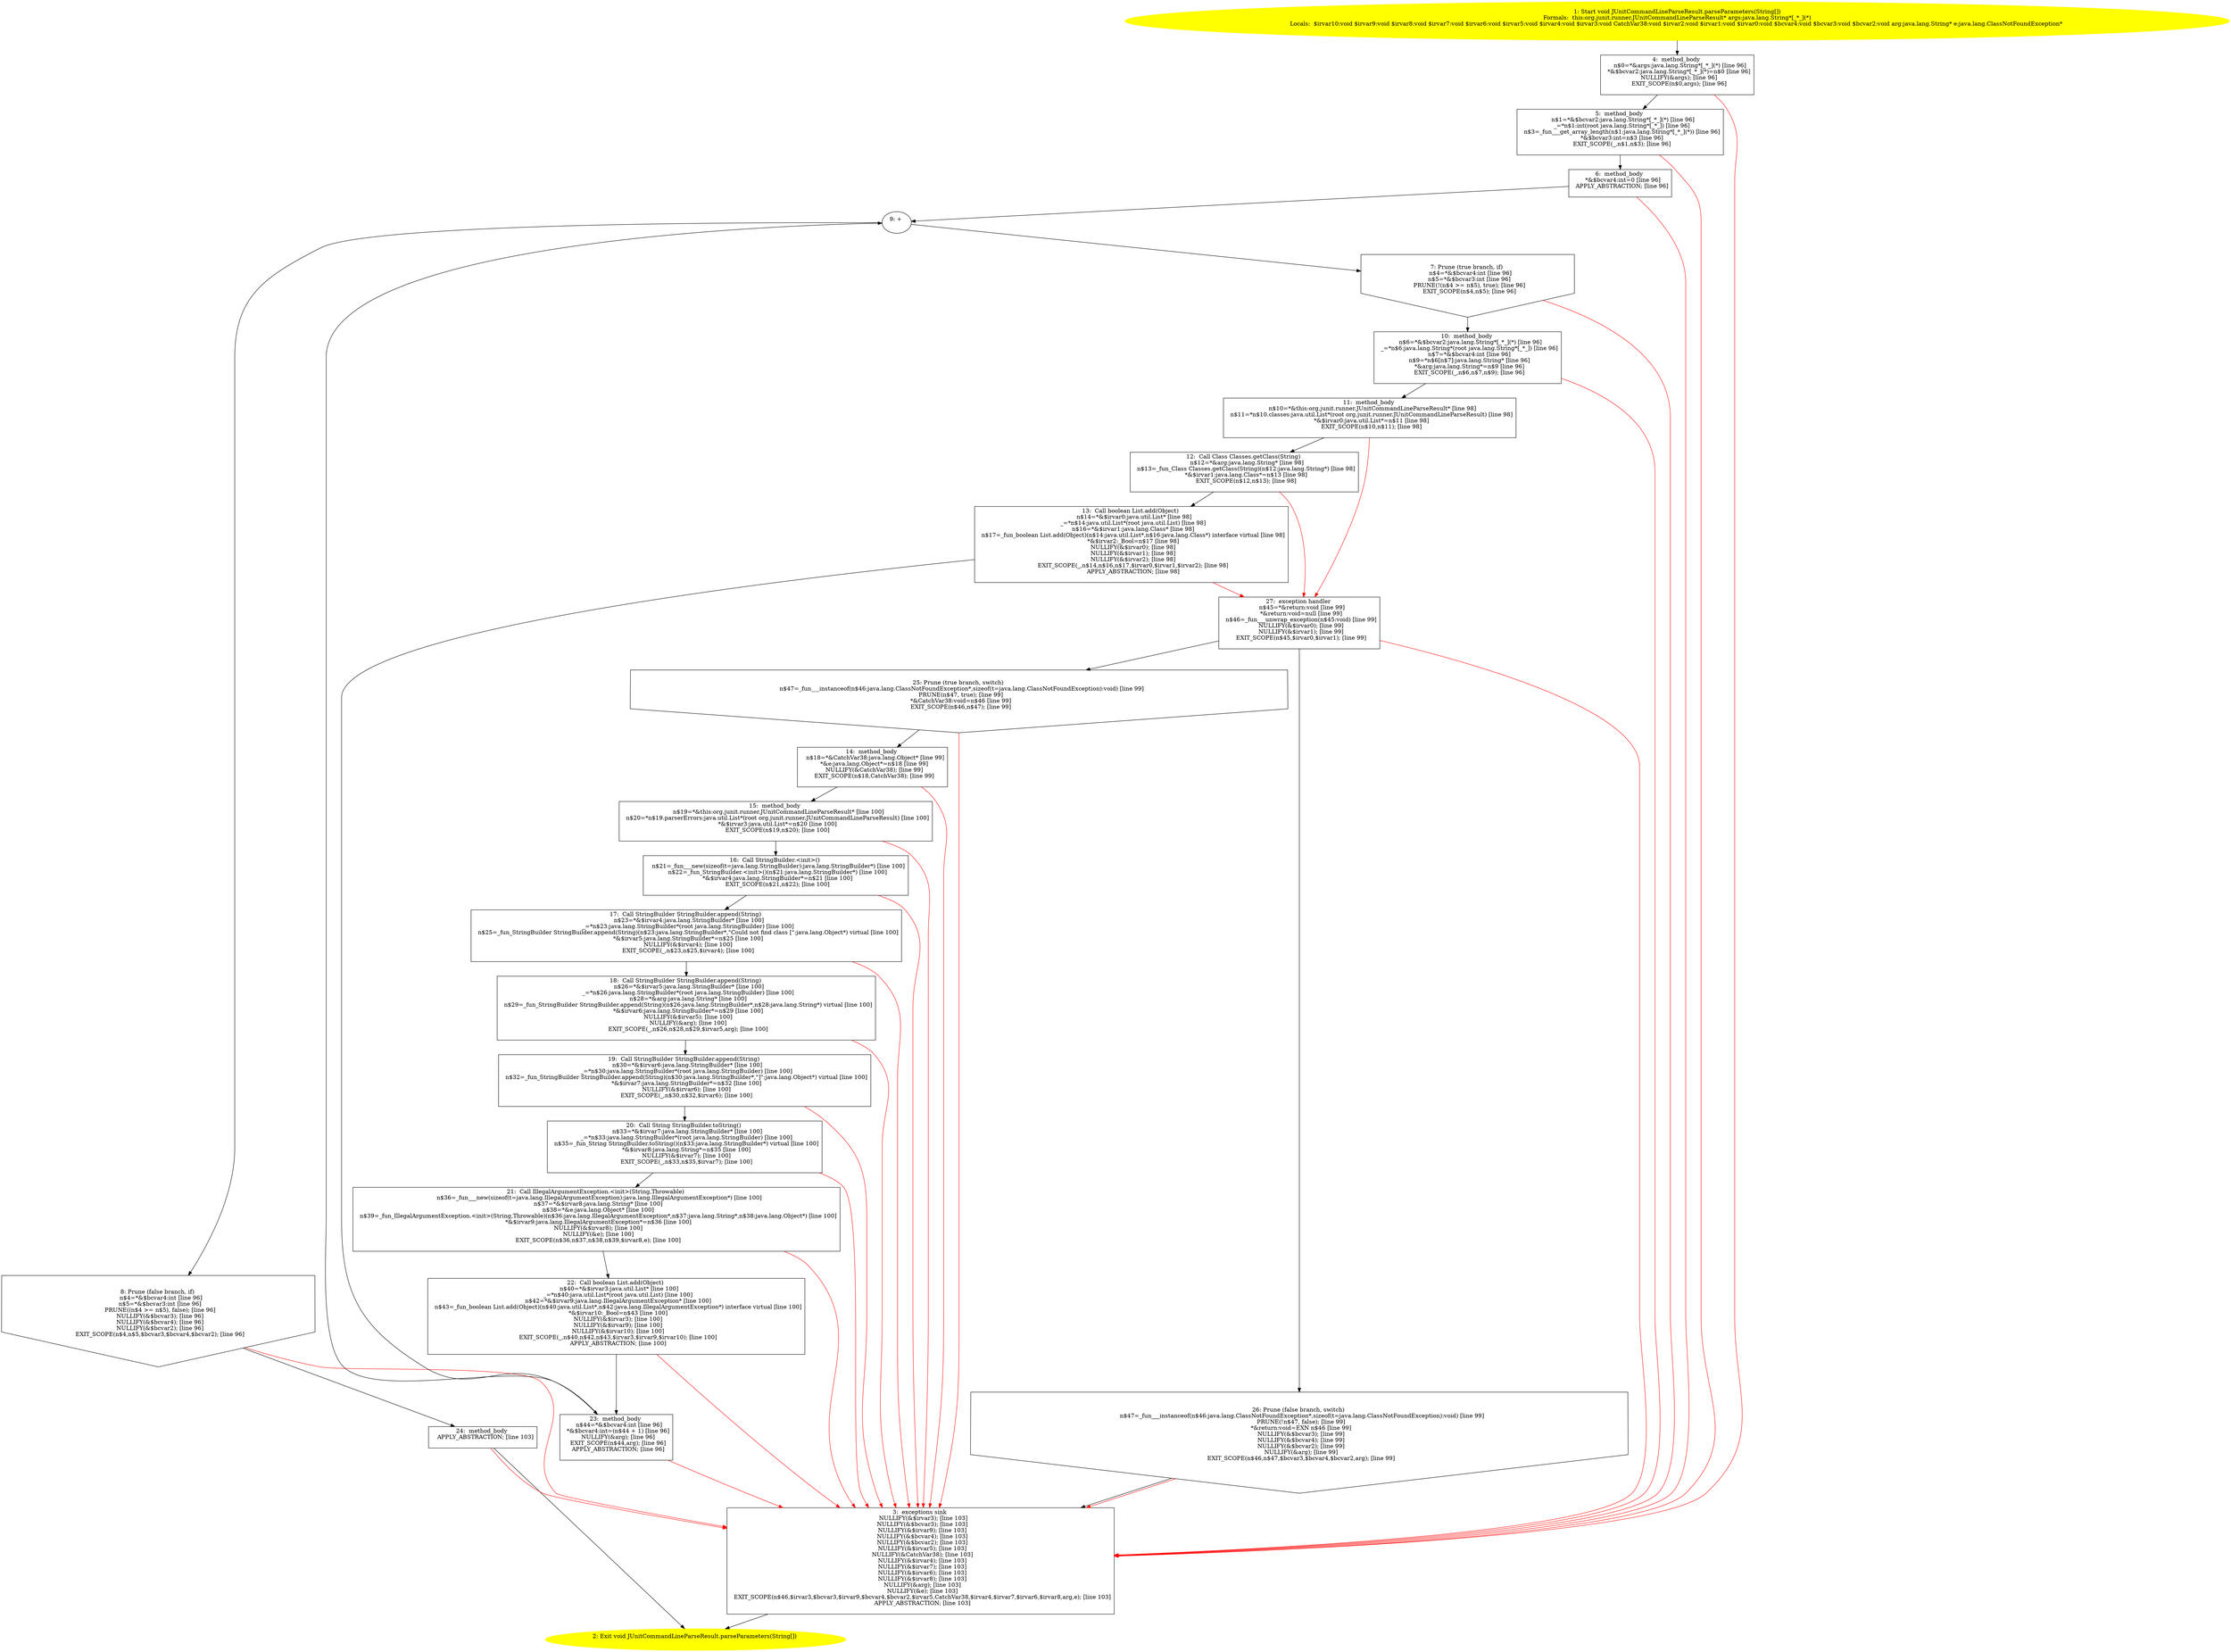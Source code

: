 /* @generated */
digraph cfg {
"org.junit.runner.JUnitCommandLineParseResult.parseParameters(java.lang.String[]):void.511fab224f2a4f23a01f66119411200b_1" [label="1: Start void JUnitCommandLineParseResult.parseParameters(String[])\nFormals:  this:org.junit.runner.JUnitCommandLineParseResult* args:java.lang.String*[_*_](*)\nLocals:  $irvar10:void $irvar9:void $irvar8:void $irvar7:void $irvar6:void $irvar5:void $irvar4:void $irvar3:void CatchVar38:void $irvar2:void $irvar1:void $irvar0:void $bcvar4:void $bcvar3:void $bcvar2:void arg:java.lang.String* e:java.lang.ClassNotFoundException* \n  " color=yellow style=filled]
	

	 "org.junit.runner.JUnitCommandLineParseResult.parseParameters(java.lang.String[]):void.511fab224f2a4f23a01f66119411200b_1" -> "org.junit.runner.JUnitCommandLineParseResult.parseParameters(java.lang.String[]):void.511fab224f2a4f23a01f66119411200b_4" ;
"org.junit.runner.JUnitCommandLineParseResult.parseParameters(java.lang.String[]):void.511fab224f2a4f23a01f66119411200b_2" [label="2: Exit void JUnitCommandLineParseResult.parseParameters(String[]) \n  " color=yellow style=filled]
	

"org.junit.runner.JUnitCommandLineParseResult.parseParameters(java.lang.String[]):void.511fab224f2a4f23a01f66119411200b_3" [label="3:  exceptions sink \n   NULLIFY(&$irvar3); [line 103]\n  NULLIFY(&$bcvar3); [line 103]\n  NULLIFY(&$irvar9); [line 103]\n  NULLIFY(&$bcvar4); [line 103]\n  NULLIFY(&$bcvar2); [line 103]\n  NULLIFY(&$irvar5); [line 103]\n  NULLIFY(&CatchVar38); [line 103]\n  NULLIFY(&$irvar4); [line 103]\n  NULLIFY(&$irvar7); [line 103]\n  NULLIFY(&$irvar6); [line 103]\n  NULLIFY(&$irvar8); [line 103]\n  NULLIFY(&arg); [line 103]\n  NULLIFY(&e); [line 103]\n  EXIT_SCOPE(n$46,$irvar3,$bcvar3,$irvar9,$bcvar4,$bcvar2,$irvar5,CatchVar38,$irvar4,$irvar7,$irvar6,$irvar8,arg,e); [line 103]\n  APPLY_ABSTRACTION; [line 103]\n " shape="box"]
	

	 "org.junit.runner.JUnitCommandLineParseResult.parseParameters(java.lang.String[]):void.511fab224f2a4f23a01f66119411200b_3" -> "org.junit.runner.JUnitCommandLineParseResult.parseParameters(java.lang.String[]):void.511fab224f2a4f23a01f66119411200b_2" ;
"org.junit.runner.JUnitCommandLineParseResult.parseParameters(java.lang.String[]):void.511fab224f2a4f23a01f66119411200b_4" [label="4:  method_body \n   n$0=*&args:java.lang.String*[_*_](*) [line 96]\n  *&$bcvar2:java.lang.String*[_*_](*)=n$0 [line 96]\n  NULLIFY(&args); [line 96]\n  EXIT_SCOPE(n$0,args); [line 96]\n " shape="box"]
	

	 "org.junit.runner.JUnitCommandLineParseResult.parseParameters(java.lang.String[]):void.511fab224f2a4f23a01f66119411200b_4" -> "org.junit.runner.JUnitCommandLineParseResult.parseParameters(java.lang.String[]):void.511fab224f2a4f23a01f66119411200b_5" ;
	 "org.junit.runner.JUnitCommandLineParseResult.parseParameters(java.lang.String[]):void.511fab224f2a4f23a01f66119411200b_4" -> "org.junit.runner.JUnitCommandLineParseResult.parseParameters(java.lang.String[]):void.511fab224f2a4f23a01f66119411200b_3" [color="red" ];
"org.junit.runner.JUnitCommandLineParseResult.parseParameters(java.lang.String[]):void.511fab224f2a4f23a01f66119411200b_5" [label="5:  method_body \n   n$1=*&$bcvar2:java.lang.String*[_*_](*) [line 96]\n  _=*n$1:int(root java.lang.String*[_*_]) [line 96]\n  n$3=_fun___get_array_length(n$1:java.lang.String*[_*_](*)) [line 96]\n  *&$bcvar3:int=n$3 [line 96]\n  EXIT_SCOPE(_,n$1,n$3); [line 96]\n " shape="box"]
	

	 "org.junit.runner.JUnitCommandLineParseResult.parseParameters(java.lang.String[]):void.511fab224f2a4f23a01f66119411200b_5" -> "org.junit.runner.JUnitCommandLineParseResult.parseParameters(java.lang.String[]):void.511fab224f2a4f23a01f66119411200b_6" ;
	 "org.junit.runner.JUnitCommandLineParseResult.parseParameters(java.lang.String[]):void.511fab224f2a4f23a01f66119411200b_5" -> "org.junit.runner.JUnitCommandLineParseResult.parseParameters(java.lang.String[]):void.511fab224f2a4f23a01f66119411200b_3" [color="red" ];
"org.junit.runner.JUnitCommandLineParseResult.parseParameters(java.lang.String[]):void.511fab224f2a4f23a01f66119411200b_6" [label="6:  method_body \n   *&$bcvar4:int=0 [line 96]\n  APPLY_ABSTRACTION; [line 96]\n " shape="box"]
	

	 "org.junit.runner.JUnitCommandLineParseResult.parseParameters(java.lang.String[]):void.511fab224f2a4f23a01f66119411200b_6" -> "org.junit.runner.JUnitCommandLineParseResult.parseParameters(java.lang.String[]):void.511fab224f2a4f23a01f66119411200b_9" ;
	 "org.junit.runner.JUnitCommandLineParseResult.parseParameters(java.lang.String[]):void.511fab224f2a4f23a01f66119411200b_6" -> "org.junit.runner.JUnitCommandLineParseResult.parseParameters(java.lang.String[]):void.511fab224f2a4f23a01f66119411200b_3" [color="red" ];
"org.junit.runner.JUnitCommandLineParseResult.parseParameters(java.lang.String[]):void.511fab224f2a4f23a01f66119411200b_7" [label="7: Prune (true branch, if) \n   n$4=*&$bcvar4:int [line 96]\n  n$5=*&$bcvar3:int [line 96]\n  PRUNE(!(n$4 >= n$5), true); [line 96]\n  EXIT_SCOPE(n$4,n$5); [line 96]\n " shape="invhouse"]
	

	 "org.junit.runner.JUnitCommandLineParseResult.parseParameters(java.lang.String[]):void.511fab224f2a4f23a01f66119411200b_7" -> "org.junit.runner.JUnitCommandLineParseResult.parseParameters(java.lang.String[]):void.511fab224f2a4f23a01f66119411200b_10" ;
	 "org.junit.runner.JUnitCommandLineParseResult.parseParameters(java.lang.String[]):void.511fab224f2a4f23a01f66119411200b_7" -> "org.junit.runner.JUnitCommandLineParseResult.parseParameters(java.lang.String[]):void.511fab224f2a4f23a01f66119411200b_3" [color="red" ];
"org.junit.runner.JUnitCommandLineParseResult.parseParameters(java.lang.String[]):void.511fab224f2a4f23a01f66119411200b_8" [label="8: Prune (false branch, if) \n   n$4=*&$bcvar4:int [line 96]\n  n$5=*&$bcvar3:int [line 96]\n  PRUNE((n$4 >= n$5), false); [line 96]\n  NULLIFY(&$bcvar3); [line 96]\n  NULLIFY(&$bcvar4); [line 96]\n  NULLIFY(&$bcvar2); [line 96]\n  EXIT_SCOPE(n$4,n$5,$bcvar3,$bcvar4,$bcvar2); [line 96]\n " shape="invhouse"]
	

	 "org.junit.runner.JUnitCommandLineParseResult.parseParameters(java.lang.String[]):void.511fab224f2a4f23a01f66119411200b_8" -> "org.junit.runner.JUnitCommandLineParseResult.parseParameters(java.lang.String[]):void.511fab224f2a4f23a01f66119411200b_24" ;
	 "org.junit.runner.JUnitCommandLineParseResult.parseParameters(java.lang.String[]):void.511fab224f2a4f23a01f66119411200b_8" -> "org.junit.runner.JUnitCommandLineParseResult.parseParameters(java.lang.String[]):void.511fab224f2a4f23a01f66119411200b_3" [color="red" ];
"org.junit.runner.JUnitCommandLineParseResult.parseParameters(java.lang.String[]):void.511fab224f2a4f23a01f66119411200b_9" [label="9: + \n  " ]
	

	 "org.junit.runner.JUnitCommandLineParseResult.parseParameters(java.lang.String[]):void.511fab224f2a4f23a01f66119411200b_9" -> "org.junit.runner.JUnitCommandLineParseResult.parseParameters(java.lang.String[]):void.511fab224f2a4f23a01f66119411200b_7" ;
	 "org.junit.runner.JUnitCommandLineParseResult.parseParameters(java.lang.String[]):void.511fab224f2a4f23a01f66119411200b_9" -> "org.junit.runner.JUnitCommandLineParseResult.parseParameters(java.lang.String[]):void.511fab224f2a4f23a01f66119411200b_8" ;
"org.junit.runner.JUnitCommandLineParseResult.parseParameters(java.lang.String[]):void.511fab224f2a4f23a01f66119411200b_10" [label="10:  method_body \n   n$6=*&$bcvar2:java.lang.String*[_*_](*) [line 96]\n  _=*n$6:java.lang.String*(root java.lang.String*[_*_]) [line 96]\n  n$7=*&$bcvar4:int [line 96]\n  n$9=*n$6[n$7]:java.lang.String* [line 96]\n  *&arg:java.lang.String*=n$9 [line 96]\n  EXIT_SCOPE(_,n$6,n$7,n$9); [line 96]\n " shape="box"]
	

	 "org.junit.runner.JUnitCommandLineParseResult.parseParameters(java.lang.String[]):void.511fab224f2a4f23a01f66119411200b_10" -> "org.junit.runner.JUnitCommandLineParseResult.parseParameters(java.lang.String[]):void.511fab224f2a4f23a01f66119411200b_11" ;
	 "org.junit.runner.JUnitCommandLineParseResult.parseParameters(java.lang.String[]):void.511fab224f2a4f23a01f66119411200b_10" -> "org.junit.runner.JUnitCommandLineParseResult.parseParameters(java.lang.String[]):void.511fab224f2a4f23a01f66119411200b_3" [color="red" ];
"org.junit.runner.JUnitCommandLineParseResult.parseParameters(java.lang.String[]):void.511fab224f2a4f23a01f66119411200b_11" [label="11:  method_body \n   n$10=*&this:org.junit.runner.JUnitCommandLineParseResult* [line 98]\n  n$11=*n$10.classes:java.util.List*(root org.junit.runner.JUnitCommandLineParseResult) [line 98]\n  *&$irvar0:java.util.List*=n$11 [line 98]\n  EXIT_SCOPE(n$10,n$11); [line 98]\n " shape="box"]
	

	 "org.junit.runner.JUnitCommandLineParseResult.parseParameters(java.lang.String[]):void.511fab224f2a4f23a01f66119411200b_11" -> "org.junit.runner.JUnitCommandLineParseResult.parseParameters(java.lang.String[]):void.511fab224f2a4f23a01f66119411200b_12" ;
	 "org.junit.runner.JUnitCommandLineParseResult.parseParameters(java.lang.String[]):void.511fab224f2a4f23a01f66119411200b_11" -> "org.junit.runner.JUnitCommandLineParseResult.parseParameters(java.lang.String[]):void.511fab224f2a4f23a01f66119411200b_27" [color="red" ];
"org.junit.runner.JUnitCommandLineParseResult.parseParameters(java.lang.String[]):void.511fab224f2a4f23a01f66119411200b_12" [label="12:  Call Class Classes.getClass(String) \n   n$12=*&arg:java.lang.String* [line 98]\n  n$13=_fun_Class Classes.getClass(String)(n$12:java.lang.String*) [line 98]\n  *&$irvar1:java.lang.Class*=n$13 [line 98]\n  EXIT_SCOPE(n$12,n$13); [line 98]\n " shape="box"]
	

	 "org.junit.runner.JUnitCommandLineParseResult.parseParameters(java.lang.String[]):void.511fab224f2a4f23a01f66119411200b_12" -> "org.junit.runner.JUnitCommandLineParseResult.parseParameters(java.lang.String[]):void.511fab224f2a4f23a01f66119411200b_13" ;
	 "org.junit.runner.JUnitCommandLineParseResult.parseParameters(java.lang.String[]):void.511fab224f2a4f23a01f66119411200b_12" -> "org.junit.runner.JUnitCommandLineParseResult.parseParameters(java.lang.String[]):void.511fab224f2a4f23a01f66119411200b_27" [color="red" ];
"org.junit.runner.JUnitCommandLineParseResult.parseParameters(java.lang.String[]):void.511fab224f2a4f23a01f66119411200b_13" [label="13:  Call boolean List.add(Object) \n   n$14=*&$irvar0:java.util.List* [line 98]\n  _=*n$14:java.util.List*(root java.util.List) [line 98]\n  n$16=*&$irvar1:java.lang.Class* [line 98]\n  n$17=_fun_boolean List.add(Object)(n$14:java.util.List*,n$16:java.lang.Class*) interface virtual [line 98]\n  *&$irvar2:_Bool=n$17 [line 98]\n  NULLIFY(&$irvar0); [line 98]\n  NULLIFY(&$irvar1); [line 98]\n  NULLIFY(&$irvar2); [line 98]\n  EXIT_SCOPE(_,n$14,n$16,n$17,$irvar0,$irvar1,$irvar2); [line 98]\n  APPLY_ABSTRACTION; [line 98]\n " shape="box"]
	

	 "org.junit.runner.JUnitCommandLineParseResult.parseParameters(java.lang.String[]):void.511fab224f2a4f23a01f66119411200b_13" -> "org.junit.runner.JUnitCommandLineParseResult.parseParameters(java.lang.String[]):void.511fab224f2a4f23a01f66119411200b_23" ;
	 "org.junit.runner.JUnitCommandLineParseResult.parseParameters(java.lang.String[]):void.511fab224f2a4f23a01f66119411200b_13" -> "org.junit.runner.JUnitCommandLineParseResult.parseParameters(java.lang.String[]):void.511fab224f2a4f23a01f66119411200b_27" [color="red" ];
"org.junit.runner.JUnitCommandLineParseResult.parseParameters(java.lang.String[]):void.511fab224f2a4f23a01f66119411200b_14" [label="14:  method_body \n   n$18=*&CatchVar38:java.lang.Object* [line 99]\n  *&e:java.lang.Object*=n$18 [line 99]\n  NULLIFY(&CatchVar38); [line 99]\n  EXIT_SCOPE(n$18,CatchVar38); [line 99]\n " shape="box"]
	

	 "org.junit.runner.JUnitCommandLineParseResult.parseParameters(java.lang.String[]):void.511fab224f2a4f23a01f66119411200b_14" -> "org.junit.runner.JUnitCommandLineParseResult.parseParameters(java.lang.String[]):void.511fab224f2a4f23a01f66119411200b_15" ;
	 "org.junit.runner.JUnitCommandLineParseResult.parseParameters(java.lang.String[]):void.511fab224f2a4f23a01f66119411200b_14" -> "org.junit.runner.JUnitCommandLineParseResult.parseParameters(java.lang.String[]):void.511fab224f2a4f23a01f66119411200b_3" [color="red" ];
"org.junit.runner.JUnitCommandLineParseResult.parseParameters(java.lang.String[]):void.511fab224f2a4f23a01f66119411200b_15" [label="15:  method_body \n   n$19=*&this:org.junit.runner.JUnitCommandLineParseResult* [line 100]\n  n$20=*n$19.parserErrors:java.util.List*(root org.junit.runner.JUnitCommandLineParseResult) [line 100]\n  *&$irvar3:java.util.List*=n$20 [line 100]\n  EXIT_SCOPE(n$19,n$20); [line 100]\n " shape="box"]
	

	 "org.junit.runner.JUnitCommandLineParseResult.parseParameters(java.lang.String[]):void.511fab224f2a4f23a01f66119411200b_15" -> "org.junit.runner.JUnitCommandLineParseResult.parseParameters(java.lang.String[]):void.511fab224f2a4f23a01f66119411200b_16" ;
	 "org.junit.runner.JUnitCommandLineParseResult.parseParameters(java.lang.String[]):void.511fab224f2a4f23a01f66119411200b_15" -> "org.junit.runner.JUnitCommandLineParseResult.parseParameters(java.lang.String[]):void.511fab224f2a4f23a01f66119411200b_3" [color="red" ];
"org.junit.runner.JUnitCommandLineParseResult.parseParameters(java.lang.String[]):void.511fab224f2a4f23a01f66119411200b_16" [label="16:  Call StringBuilder.<init>() \n   n$21=_fun___new(sizeof(t=java.lang.StringBuilder):java.lang.StringBuilder*) [line 100]\n  n$22=_fun_StringBuilder.<init>()(n$21:java.lang.StringBuilder*) [line 100]\n  *&$irvar4:java.lang.StringBuilder*=n$21 [line 100]\n  EXIT_SCOPE(n$21,n$22); [line 100]\n " shape="box"]
	

	 "org.junit.runner.JUnitCommandLineParseResult.parseParameters(java.lang.String[]):void.511fab224f2a4f23a01f66119411200b_16" -> "org.junit.runner.JUnitCommandLineParseResult.parseParameters(java.lang.String[]):void.511fab224f2a4f23a01f66119411200b_17" ;
	 "org.junit.runner.JUnitCommandLineParseResult.parseParameters(java.lang.String[]):void.511fab224f2a4f23a01f66119411200b_16" -> "org.junit.runner.JUnitCommandLineParseResult.parseParameters(java.lang.String[]):void.511fab224f2a4f23a01f66119411200b_3" [color="red" ];
"org.junit.runner.JUnitCommandLineParseResult.parseParameters(java.lang.String[]):void.511fab224f2a4f23a01f66119411200b_17" [label="17:  Call StringBuilder StringBuilder.append(String) \n   n$23=*&$irvar4:java.lang.StringBuilder* [line 100]\n  _=*n$23:java.lang.StringBuilder*(root java.lang.StringBuilder) [line 100]\n  n$25=_fun_StringBuilder StringBuilder.append(String)(n$23:java.lang.StringBuilder*,\"Could not find class [\":java.lang.Object*) virtual [line 100]\n  *&$irvar5:java.lang.StringBuilder*=n$25 [line 100]\n  NULLIFY(&$irvar4); [line 100]\n  EXIT_SCOPE(_,n$23,n$25,$irvar4); [line 100]\n " shape="box"]
	

	 "org.junit.runner.JUnitCommandLineParseResult.parseParameters(java.lang.String[]):void.511fab224f2a4f23a01f66119411200b_17" -> "org.junit.runner.JUnitCommandLineParseResult.parseParameters(java.lang.String[]):void.511fab224f2a4f23a01f66119411200b_18" ;
	 "org.junit.runner.JUnitCommandLineParseResult.parseParameters(java.lang.String[]):void.511fab224f2a4f23a01f66119411200b_17" -> "org.junit.runner.JUnitCommandLineParseResult.parseParameters(java.lang.String[]):void.511fab224f2a4f23a01f66119411200b_3" [color="red" ];
"org.junit.runner.JUnitCommandLineParseResult.parseParameters(java.lang.String[]):void.511fab224f2a4f23a01f66119411200b_18" [label="18:  Call StringBuilder StringBuilder.append(String) \n   n$26=*&$irvar5:java.lang.StringBuilder* [line 100]\n  _=*n$26:java.lang.StringBuilder*(root java.lang.StringBuilder) [line 100]\n  n$28=*&arg:java.lang.String* [line 100]\n  n$29=_fun_StringBuilder StringBuilder.append(String)(n$26:java.lang.StringBuilder*,n$28:java.lang.String*) virtual [line 100]\n  *&$irvar6:java.lang.StringBuilder*=n$29 [line 100]\n  NULLIFY(&$irvar5); [line 100]\n  NULLIFY(&arg); [line 100]\n  EXIT_SCOPE(_,n$26,n$28,n$29,$irvar5,arg); [line 100]\n " shape="box"]
	

	 "org.junit.runner.JUnitCommandLineParseResult.parseParameters(java.lang.String[]):void.511fab224f2a4f23a01f66119411200b_18" -> "org.junit.runner.JUnitCommandLineParseResult.parseParameters(java.lang.String[]):void.511fab224f2a4f23a01f66119411200b_19" ;
	 "org.junit.runner.JUnitCommandLineParseResult.parseParameters(java.lang.String[]):void.511fab224f2a4f23a01f66119411200b_18" -> "org.junit.runner.JUnitCommandLineParseResult.parseParameters(java.lang.String[]):void.511fab224f2a4f23a01f66119411200b_3" [color="red" ];
"org.junit.runner.JUnitCommandLineParseResult.parseParameters(java.lang.String[]):void.511fab224f2a4f23a01f66119411200b_19" [label="19:  Call StringBuilder StringBuilder.append(String) \n   n$30=*&$irvar6:java.lang.StringBuilder* [line 100]\n  _=*n$30:java.lang.StringBuilder*(root java.lang.StringBuilder) [line 100]\n  n$32=_fun_StringBuilder StringBuilder.append(String)(n$30:java.lang.StringBuilder*,\"]\":java.lang.Object*) virtual [line 100]\n  *&$irvar7:java.lang.StringBuilder*=n$32 [line 100]\n  NULLIFY(&$irvar6); [line 100]\n  EXIT_SCOPE(_,n$30,n$32,$irvar6); [line 100]\n " shape="box"]
	

	 "org.junit.runner.JUnitCommandLineParseResult.parseParameters(java.lang.String[]):void.511fab224f2a4f23a01f66119411200b_19" -> "org.junit.runner.JUnitCommandLineParseResult.parseParameters(java.lang.String[]):void.511fab224f2a4f23a01f66119411200b_20" ;
	 "org.junit.runner.JUnitCommandLineParseResult.parseParameters(java.lang.String[]):void.511fab224f2a4f23a01f66119411200b_19" -> "org.junit.runner.JUnitCommandLineParseResult.parseParameters(java.lang.String[]):void.511fab224f2a4f23a01f66119411200b_3" [color="red" ];
"org.junit.runner.JUnitCommandLineParseResult.parseParameters(java.lang.String[]):void.511fab224f2a4f23a01f66119411200b_20" [label="20:  Call String StringBuilder.toString() \n   n$33=*&$irvar7:java.lang.StringBuilder* [line 100]\n  _=*n$33:java.lang.StringBuilder*(root java.lang.StringBuilder) [line 100]\n  n$35=_fun_String StringBuilder.toString()(n$33:java.lang.StringBuilder*) virtual [line 100]\n  *&$irvar8:java.lang.String*=n$35 [line 100]\n  NULLIFY(&$irvar7); [line 100]\n  EXIT_SCOPE(_,n$33,n$35,$irvar7); [line 100]\n " shape="box"]
	

	 "org.junit.runner.JUnitCommandLineParseResult.parseParameters(java.lang.String[]):void.511fab224f2a4f23a01f66119411200b_20" -> "org.junit.runner.JUnitCommandLineParseResult.parseParameters(java.lang.String[]):void.511fab224f2a4f23a01f66119411200b_21" ;
	 "org.junit.runner.JUnitCommandLineParseResult.parseParameters(java.lang.String[]):void.511fab224f2a4f23a01f66119411200b_20" -> "org.junit.runner.JUnitCommandLineParseResult.parseParameters(java.lang.String[]):void.511fab224f2a4f23a01f66119411200b_3" [color="red" ];
"org.junit.runner.JUnitCommandLineParseResult.parseParameters(java.lang.String[]):void.511fab224f2a4f23a01f66119411200b_21" [label="21:  Call IllegalArgumentException.<init>(String,Throwable) \n   n$36=_fun___new(sizeof(t=java.lang.IllegalArgumentException):java.lang.IllegalArgumentException*) [line 100]\n  n$37=*&$irvar8:java.lang.String* [line 100]\n  n$38=*&e:java.lang.Object* [line 100]\n  n$39=_fun_IllegalArgumentException.<init>(String,Throwable)(n$36:java.lang.IllegalArgumentException*,n$37:java.lang.String*,n$38:java.lang.Object*) [line 100]\n  *&$irvar9:java.lang.IllegalArgumentException*=n$36 [line 100]\n  NULLIFY(&$irvar8); [line 100]\n  NULLIFY(&e); [line 100]\n  EXIT_SCOPE(n$36,n$37,n$38,n$39,$irvar8,e); [line 100]\n " shape="box"]
	

	 "org.junit.runner.JUnitCommandLineParseResult.parseParameters(java.lang.String[]):void.511fab224f2a4f23a01f66119411200b_21" -> "org.junit.runner.JUnitCommandLineParseResult.parseParameters(java.lang.String[]):void.511fab224f2a4f23a01f66119411200b_22" ;
	 "org.junit.runner.JUnitCommandLineParseResult.parseParameters(java.lang.String[]):void.511fab224f2a4f23a01f66119411200b_21" -> "org.junit.runner.JUnitCommandLineParseResult.parseParameters(java.lang.String[]):void.511fab224f2a4f23a01f66119411200b_3" [color="red" ];
"org.junit.runner.JUnitCommandLineParseResult.parseParameters(java.lang.String[]):void.511fab224f2a4f23a01f66119411200b_22" [label="22:  Call boolean List.add(Object) \n   n$40=*&$irvar3:java.util.List* [line 100]\n  _=*n$40:java.util.List*(root java.util.List) [line 100]\n  n$42=*&$irvar9:java.lang.IllegalArgumentException* [line 100]\n  n$43=_fun_boolean List.add(Object)(n$40:java.util.List*,n$42:java.lang.IllegalArgumentException*) interface virtual [line 100]\n  *&$irvar10:_Bool=n$43 [line 100]\n  NULLIFY(&$irvar3); [line 100]\n  NULLIFY(&$irvar9); [line 100]\n  NULLIFY(&$irvar10); [line 100]\n  EXIT_SCOPE(_,n$40,n$42,n$43,$irvar3,$irvar9,$irvar10); [line 100]\n  APPLY_ABSTRACTION; [line 100]\n " shape="box"]
	

	 "org.junit.runner.JUnitCommandLineParseResult.parseParameters(java.lang.String[]):void.511fab224f2a4f23a01f66119411200b_22" -> "org.junit.runner.JUnitCommandLineParseResult.parseParameters(java.lang.String[]):void.511fab224f2a4f23a01f66119411200b_23" ;
	 "org.junit.runner.JUnitCommandLineParseResult.parseParameters(java.lang.String[]):void.511fab224f2a4f23a01f66119411200b_22" -> "org.junit.runner.JUnitCommandLineParseResult.parseParameters(java.lang.String[]):void.511fab224f2a4f23a01f66119411200b_3" [color="red" ];
"org.junit.runner.JUnitCommandLineParseResult.parseParameters(java.lang.String[]):void.511fab224f2a4f23a01f66119411200b_23" [label="23:  method_body \n   n$44=*&$bcvar4:int [line 96]\n  *&$bcvar4:int=(n$44 + 1) [line 96]\n  NULLIFY(&arg); [line 96]\n  EXIT_SCOPE(n$44,arg); [line 96]\n  APPLY_ABSTRACTION; [line 96]\n " shape="box"]
	

	 "org.junit.runner.JUnitCommandLineParseResult.parseParameters(java.lang.String[]):void.511fab224f2a4f23a01f66119411200b_23" -> "org.junit.runner.JUnitCommandLineParseResult.parseParameters(java.lang.String[]):void.511fab224f2a4f23a01f66119411200b_9" ;
	 "org.junit.runner.JUnitCommandLineParseResult.parseParameters(java.lang.String[]):void.511fab224f2a4f23a01f66119411200b_23" -> "org.junit.runner.JUnitCommandLineParseResult.parseParameters(java.lang.String[]):void.511fab224f2a4f23a01f66119411200b_3" [color="red" ];
"org.junit.runner.JUnitCommandLineParseResult.parseParameters(java.lang.String[]):void.511fab224f2a4f23a01f66119411200b_24" [label="24:  method_body \n   APPLY_ABSTRACTION; [line 103]\n " shape="box"]
	

	 "org.junit.runner.JUnitCommandLineParseResult.parseParameters(java.lang.String[]):void.511fab224f2a4f23a01f66119411200b_24" -> "org.junit.runner.JUnitCommandLineParseResult.parseParameters(java.lang.String[]):void.511fab224f2a4f23a01f66119411200b_2" ;
	 "org.junit.runner.JUnitCommandLineParseResult.parseParameters(java.lang.String[]):void.511fab224f2a4f23a01f66119411200b_24" -> "org.junit.runner.JUnitCommandLineParseResult.parseParameters(java.lang.String[]):void.511fab224f2a4f23a01f66119411200b_3" [color="red" ];
"org.junit.runner.JUnitCommandLineParseResult.parseParameters(java.lang.String[]):void.511fab224f2a4f23a01f66119411200b_25" [label="25: Prune (true branch, switch) \n   n$47=_fun___instanceof(n$46:java.lang.ClassNotFoundException*,sizeof(t=java.lang.ClassNotFoundException):void) [line 99]\n  PRUNE(n$47, true); [line 99]\n  *&CatchVar38:void=n$46 [line 99]\n  EXIT_SCOPE(n$46,n$47); [line 99]\n " shape="invhouse"]
	

	 "org.junit.runner.JUnitCommandLineParseResult.parseParameters(java.lang.String[]):void.511fab224f2a4f23a01f66119411200b_25" -> "org.junit.runner.JUnitCommandLineParseResult.parseParameters(java.lang.String[]):void.511fab224f2a4f23a01f66119411200b_14" ;
	 "org.junit.runner.JUnitCommandLineParseResult.parseParameters(java.lang.String[]):void.511fab224f2a4f23a01f66119411200b_25" -> "org.junit.runner.JUnitCommandLineParseResult.parseParameters(java.lang.String[]):void.511fab224f2a4f23a01f66119411200b_3" [color="red" ];
"org.junit.runner.JUnitCommandLineParseResult.parseParameters(java.lang.String[]):void.511fab224f2a4f23a01f66119411200b_26" [label="26: Prune (false branch, switch) \n   n$47=_fun___instanceof(n$46:java.lang.ClassNotFoundException*,sizeof(t=java.lang.ClassNotFoundException):void) [line 99]\n  PRUNE(!n$47, false); [line 99]\n  *&return:void=EXN n$46 [line 99]\n  NULLIFY(&$bcvar3); [line 99]\n  NULLIFY(&$bcvar4); [line 99]\n  NULLIFY(&$bcvar2); [line 99]\n  NULLIFY(&arg); [line 99]\n  EXIT_SCOPE(n$46,n$47,$bcvar3,$bcvar4,$bcvar2,arg); [line 99]\n " shape="invhouse"]
	

	 "org.junit.runner.JUnitCommandLineParseResult.parseParameters(java.lang.String[]):void.511fab224f2a4f23a01f66119411200b_26" -> "org.junit.runner.JUnitCommandLineParseResult.parseParameters(java.lang.String[]):void.511fab224f2a4f23a01f66119411200b_3" ;
	 "org.junit.runner.JUnitCommandLineParseResult.parseParameters(java.lang.String[]):void.511fab224f2a4f23a01f66119411200b_26" -> "org.junit.runner.JUnitCommandLineParseResult.parseParameters(java.lang.String[]):void.511fab224f2a4f23a01f66119411200b_3" [color="red" ];
"org.junit.runner.JUnitCommandLineParseResult.parseParameters(java.lang.String[]):void.511fab224f2a4f23a01f66119411200b_27" [label="27:  exception handler \n   n$45=*&return:void [line 99]\n  *&return:void=null [line 99]\n  n$46=_fun___unwrap_exception(n$45:void) [line 99]\n  NULLIFY(&$irvar0); [line 99]\n  NULLIFY(&$irvar1); [line 99]\n  EXIT_SCOPE(n$45,$irvar0,$irvar1); [line 99]\n " shape="box"]
	

	 "org.junit.runner.JUnitCommandLineParseResult.parseParameters(java.lang.String[]):void.511fab224f2a4f23a01f66119411200b_27" -> "org.junit.runner.JUnitCommandLineParseResult.parseParameters(java.lang.String[]):void.511fab224f2a4f23a01f66119411200b_25" ;
	 "org.junit.runner.JUnitCommandLineParseResult.parseParameters(java.lang.String[]):void.511fab224f2a4f23a01f66119411200b_27" -> "org.junit.runner.JUnitCommandLineParseResult.parseParameters(java.lang.String[]):void.511fab224f2a4f23a01f66119411200b_26" ;
	 "org.junit.runner.JUnitCommandLineParseResult.parseParameters(java.lang.String[]):void.511fab224f2a4f23a01f66119411200b_27" -> "org.junit.runner.JUnitCommandLineParseResult.parseParameters(java.lang.String[]):void.511fab224f2a4f23a01f66119411200b_3" [color="red" ];
}
